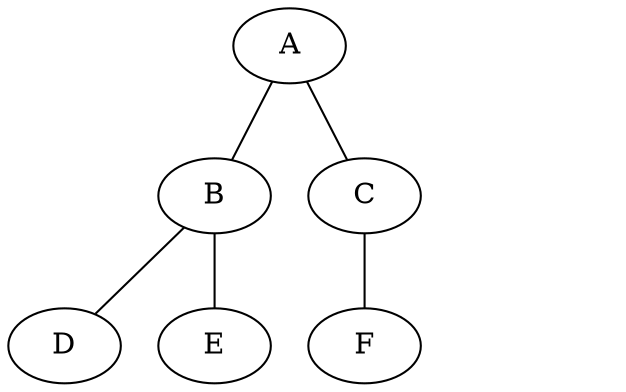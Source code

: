 graph g {
    graph[ordering="out"];
    A--B;
    A--C;
    B--D;
    B--E;
    C--F;
    C--NULL[style="invis"];
    NULL[style="invis"];
}
